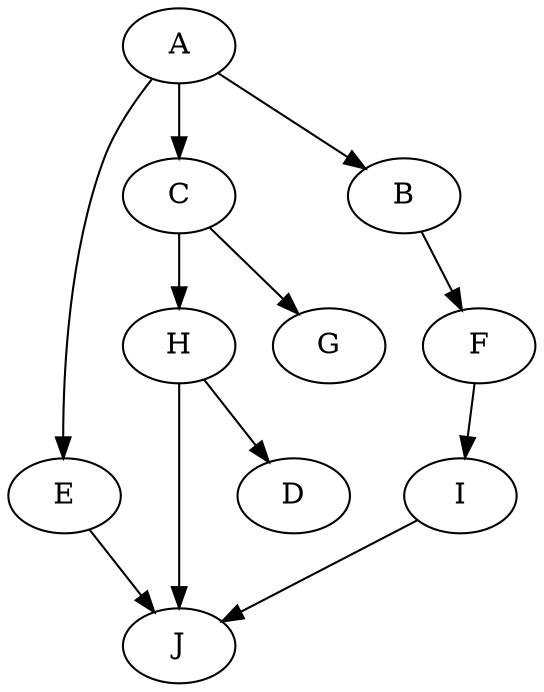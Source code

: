 digraph {
	I -> J;
	H -> J;
	H -> D;
	F -> I;
	E -> J;
	C -> G;
	C -> H;
	B -> F;
	A -> B;
	A -> C;
	A -> E;
}